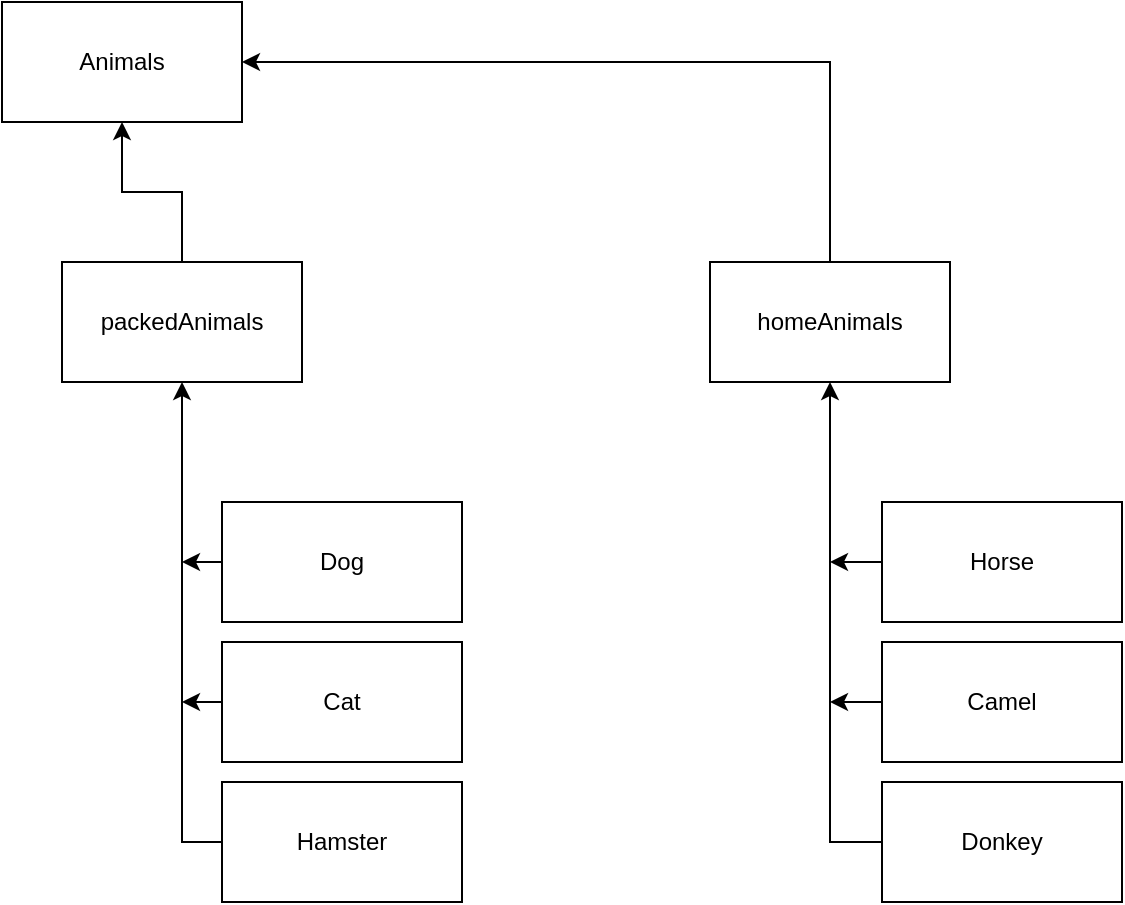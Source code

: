 <mxfile version="24.8.3">
  <diagram name="Страница — 1" id="4gcxjlPfjBaJrD-42XAj">
    <mxGraphModel dx="1434" dy="767" grid="1" gridSize="10" guides="1" tooltips="1" connect="1" arrows="1" fold="1" page="1" pageScale="1" pageWidth="827" pageHeight="1169" math="0" shadow="0">
      <root>
        <mxCell id="0" />
        <mxCell id="1" parent="0" />
        <mxCell id="vSQ0E8Udlh7ZlHRzBrvM-1" value="Animals" style="rounded=0;whiteSpace=wrap;html=1;" vertex="1" parent="1">
          <mxGeometry x="150" y="160" width="120" height="60" as="geometry" />
        </mxCell>
        <mxCell id="vSQ0E8Udlh7ZlHRzBrvM-9" style="edgeStyle=orthogonalEdgeStyle;rounded=0;orthogonalLoop=1;jettySize=auto;html=1;exitX=0.5;exitY=0;exitDx=0;exitDy=0;entryX=1;entryY=0.5;entryDx=0;entryDy=0;" edge="1" parent="1" source="vSQ0E8Udlh7ZlHRzBrvM-2" target="vSQ0E8Udlh7ZlHRzBrvM-1">
          <mxGeometry relative="1" as="geometry" />
        </mxCell>
        <mxCell id="vSQ0E8Udlh7ZlHRzBrvM-2" value="homeAnimals" style="rounded=0;whiteSpace=wrap;html=1;" vertex="1" parent="1">
          <mxGeometry x="504" y="290" width="120" height="60" as="geometry" />
        </mxCell>
        <mxCell id="vSQ0E8Udlh7ZlHRzBrvM-8" style="edgeStyle=orthogonalEdgeStyle;rounded=0;orthogonalLoop=1;jettySize=auto;html=1;exitX=0.5;exitY=0;exitDx=0;exitDy=0;entryX=0.5;entryY=1;entryDx=0;entryDy=0;" edge="1" parent="1" source="vSQ0E8Udlh7ZlHRzBrvM-4" target="vSQ0E8Udlh7ZlHRzBrvM-1">
          <mxGeometry relative="1" as="geometry" />
        </mxCell>
        <mxCell id="vSQ0E8Udlh7ZlHRzBrvM-4" value="packedAnimals" style="whiteSpace=wrap;html=1;rounded=0;" vertex="1" parent="1">
          <mxGeometry x="180" y="290" width="120" height="60" as="geometry" />
        </mxCell>
        <mxCell id="vSQ0E8Udlh7ZlHRzBrvM-15" style="edgeStyle=orthogonalEdgeStyle;rounded=0;orthogonalLoop=1;jettySize=auto;html=1;exitX=0;exitY=0.5;exitDx=0;exitDy=0;" edge="1" parent="1" source="vSQ0E8Udlh7ZlHRzBrvM-10">
          <mxGeometry relative="1" as="geometry">
            <mxPoint x="240" y="440" as="targetPoint" />
          </mxGeometry>
        </mxCell>
        <mxCell id="vSQ0E8Udlh7ZlHRzBrvM-10" value="Dog" style="rounded=0;whiteSpace=wrap;html=1;" vertex="1" parent="1">
          <mxGeometry x="260" y="410" width="120" height="60" as="geometry" />
        </mxCell>
        <mxCell id="vSQ0E8Udlh7ZlHRzBrvM-14" style="edgeStyle=orthogonalEdgeStyle;rounded=0;orthogonalLoop=1;jettySize=auto;html=1;exitX=0;exitY=0.5;exitDx=0;exitDy=0;" edge="1" parent="1" source="vSQ0E8Udlh7ZlHRzBrvM-11">
          <mxGeometry relative="1" as="geometry">
            <mxPoint x="240" y="510" as="targetPoint" />
          </mxGeometry>
        </mxCell>
        <mxCell id="vSQ0E8Udlh7ZlHRzBrvM-11" value="Cat" style="rounded=0;whiteSpace=wrap;html=1;" vertex="1" parent="1">
          <mxGeometry x="260" y="480" width="120" height="60" as="geometry" />
        </mxCell>
        <mxCell id="vSQ0E8Udlh7ZlHRzBrvM-13" style="edgeStyle=orthogonalEdgeStyle;rounded=0;orthogonalLoop=1;jettySize=auto;html=1;exitX=0;exitY=0.5;exitDx=0;exitDy=0;entryX=0.5;entryY=1;entryDx=0;entryDy=0;" edge="1" parent="1" source="vSQ0E8Udlh7ZlHRzBrvM-12" target="vSQ0E8Udlh7ZlHRzBrvM-4">
          <mxGeometry relative="1" as="geometry" />
        </mxCell>
        <mxCell id="vSQ0E8Udlh7ZlHRzBrvM-12" value="Hamster" style="rounded=0;whiteSpace=wrap;html=1;" vertex="1" parent="1">
          <mxGeometry x="260" y="550" width="120" height="60" as="geometry" />
        </mxCell>
        <mxCell id="vSQ0E8Udlh7ZlHRzBrvM-21" style="edgeStyle=orthogonalEdgeStyle;rounded=0;orthogonalLoop=1;jettySize=auto;html=1;exitX=0;exitY=0.5;exitDx=0;exitDy=0;" edge="1" parent="1">
          <mxGeometry relative="1" as="geometry">
            <mxPoint x="564" y="440.08" as="targetPoint" />
            <mxPoint x="594" y="440" as="sourcePoint" />
          </mxGeometry>
        </mxCell>
        <mxCell id="vSQ0E8Udlh7ZlHRzBrvM-16" value="Horse" style="rounded=0;whiteSpace=wrap;html=1;" vertex="1" parent="1">
          <mxGeometry x="590" y="410" width="120" height="60" as="geometry" />
        </mxCell>
        <mxCell id="vSQ0E8Udlh7ZlHRzBrvM-20" style="edgeStyle=orthogonalEdgeStyle;rounded=0;orthogonalLoop=1;jettySize=auto;html=1;exitX=0;exitY=0.5;exitDx=0;exitDy=0;" edge="1" parent="1" source="vSQ0E8Udlh7ZlHRzBrvM-17">
          <mxGeometry relative="1" as="geometry">
            <mxPoint x="564" y="510" as="targetPoint" />
            <mxPoint x="584" y="510" as="sourcePoint" />
            <Array as="points" />
          </mxGeometry>
        </mxCell>
        <mxCell id="vSQ0E8Udlh7ZlHRzBrvM-17" value="Camel" style="rounded=0;whiteSpace=wrap;html=1;" vertex="1" parent="1">
          <mxGeometry x="590" y="480" width="120" height="60" as="geometry" />
        </mxCell>
        <mxCell id="vSQ0E8Udlh7ZlHRzBrvM-19" style="edgeStyle=orthogonalEdgeStyle;rounded=0;orthogonalLoop=1;jettySize=auto;html=1;exitX=0;exitY=0.5;exitDx=0;exitDy=0;entryX=0.5;entryY=1;entryDx=0;entryDy=0;" edge="1" parent="1" source="vSQ0E8Udlh7ZlHRzBrvM-18" target="vSQ0E8Udlh7ZlHRzBrvM-2">
          <mxGeometry relative="1" as="geometry" />
        </mxCell>
        <mxCell id="vSQ0E8Udlh7ZlHRzBrvM-18" value="Donkey" style="rounded=0;whiteSpace=wrap;html=1;" vertex="1" parent="1">
          <mxGeometry x="590" y="550" width="120" height="60" as="geometry" />
        </mxCell>
      </root>
    </mxGraphModel>
  </diagram>
</mxfile>
